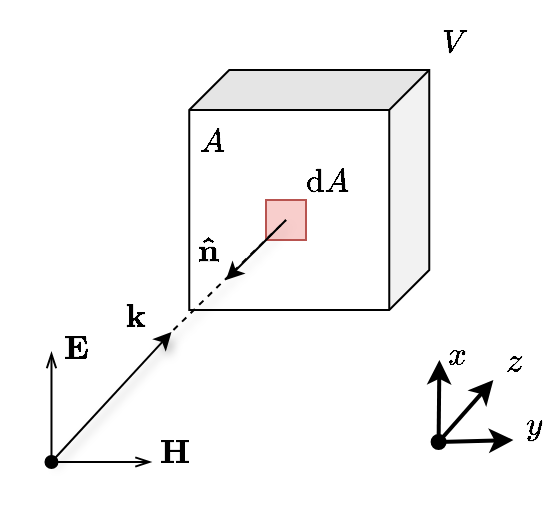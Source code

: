 <mxfile version="18.0.6" type="device"><diagram id="U_iILSM88MHI5gb71mpy" name="Page-1"><mxGraphModel dx="677" dy="419" grid="1" gridSize="10" guides="1" tooltips="1" connect="1" arrows="1" fold="1" page="1" pageScale="1" pageWidth="1654" pageHeight="1169" math="1" shadow="0"><root><mxCell id="0"/><mxCell id="1" parent="0"/><mxCell id="tRK2bk7bulKhNRazo6B6-1" value="" style="shape=cube;whiteSpace=wrap;html=1;boundedLbl=1;backgroundOutline=1;darkOpacity=0.05;darkOpacity2=0.1;rotation=90;" parent="1" vertex="1"><mxGeometry x="201.63" y="125" width="120" height="120" as="geometry"/></mxCell><mxCell id="tRK2bk7bulKhNRazo6B6-2" value="" style="endArrow=openThin;html=1;rounded=0;endFill=0;startArrow=oval;startFill=1;" parent="1" edge="1"><mxGeometry width="50" height="50" relative="1" as="geometry"><mxPoint x="132.74" y="321" as="sourcePoint"/><mxPoint x="132.74" y="266" as="targetPoint"/></mxGeometry></mxCell><mxCell id="tRK2bk7bulKhNRazo6B6-3" value="" style="endArrow=openThin;html=1;rounded=0;endFill=0;" parent="1" edge="1"><mxGeometry width="50" height="50" relative="1" as="geometry"><mxPoint x="132.74" y="321" as="sourcePoint"/><mxPoint x="182.74" y="321" as="targetPoint"/></mxGeometry></mxCell><mxCell id="tRK2bk7bulKhNRazo6B6-4" value="" style="endArrow=classic;html=1;endFill=1;strokeWidth=1;strokeColor=default;targetPerimeterSpacing=0;sourcePerimeterSpacing=7;rounded=0;shadow=1;" parent="1" edge="1"><mxGeometry width="50" height="50" relative="1" as="geometry"><mxPoint x="132.74" y="321" as="sourcePoint"/><mxPoint x="192.74" y="256" as="targetPoint"/></mxGeometry></mxCell><mxCell id="tRK2bk7bulKhNRazo6B6-5" value="" style="endArrow=classic;html=1;rounded=0;endFill=1;startArrow=oval;startFill=1;strokeWidth=2;" parent="1" edge="1"><mxGeometry width="50" height="50" relative="1" as="geometry"><mxPoint x="326.31" y="311" as="sourcePoint"/><mxPoint x="326.7" y="270" as="targetPoint"/></mxGeometry></mxCell><mxCell id="tRK2bk7bulKhNRazo6B6-6" value="" style="endArrow=classic;html=1;rounded=0;endFill=1;strokeWidth=2;" parent="1" edge="1"><mxGeometry width="50" height="50" relative="1" as="geometry"><mxPoint x="326.31" y="311" as="sourcePoint"/><mxPoint x="363.7" y="310" as="targetPoint"/></mxGeometry></mxCell><mxCell id="tRK2bk7bulKhNRazo6B6-7" value="" style="endArrow=classic;html=1;endFill=1;strokeWidth=2;strokeColor=default;targetPerimeterSpacing=0;sourcePerimeterSpacing=7;rounded=0;shadow=0;" parent="1" edge="1"><mxGeometry width="50" height="50" relative="1" as="geometry"><mxPoint x="326.31" y="311" as="sourcePoint"/><mxPoint x="353.7" y="280" as="targetPoint"/></mxGeometry></mxCell><mxCell id="tRK2bk7bulKhNRazo6B6-8" value="&lt;font face=&quot;serif&quot; style=&quot;font-size: 16px;&quot;&gt;$$ x $$&lt;/font&gt;" style="text;html=1;strokeColor=none;fillColor=none;align=center;verticalAlign=middle;whiteSpace=wrap;rounded=0;" parent="1" vertex="1"><mxGeometry x="326.31" y="255" width="20" height="21.65" as="geometry"/></mxCell><mxCell id="tRK2bk7bulKhNRazo6B6-9" value="&lt;font face=&quot;serif&quot; style=&quot;font-size: 16px;&quot;&gt;$$ y $$&lt;/font&gt;" style="text;html=1;strokeColor=none;fillColor=none;align=center;verticalAlign=middle;whiteSpace=wrap;rounded=0;" parent="1" vertex="1"><mxGeometry x="363.7" y="290" width="20" height="21.65" as="geometry"/></mxCell><mxCell id="tRK2bk7bulKhNRazo6B6-10" value="&lt;font face=&quot;serif&quot; style=&quot;font-size: 17px;&quot;&gt;$$ z $$&lt;/font&gt;" style="text;html=1;strokeColor=none;fillColor=none;align=center;verticalAlign=middle;whiteSpace=wrap;rounded=0;" parent="1" vertex="1"><mxGeometry x="353.7" y="255" width="20" height="30" as="geometry"/></mxCell><mxCell id="tRK2bk7bulKhNRazo6B6-11" value="&lt;font face=&quot;serif&quot; style=&quot;font-size: 16px;&quot;&gt;$$ \mathbf{E} $$&lt;/font&gt;" style="text;html=1;strokeColor=none;fillColor=none;align=center;verticalAlign=middle;whiteSpace=wrap;rounded=0;" parent="1" vertex="1"><mxGeometry x="130" y="250" width="30" height="25" as="geometry"/></mxCell><mxCell id="tRK2bk7bulKhNRazo6B6-12" value="&lt;font face=&quot;serif&quot; style=&quot;font-size: 16px;&quot;&gt;$$ \mathbf{H} $$&lt;/font&gt;" style="text;html=1;strokeColor=none;fillColor=none;align=center;verticalAlign=middle;whiteSpace=wrap;rounded=0;" parent="1" vertex="1"><mxGeometry x="189.02" y="301.65" width="10" height="26.65" as="geometry"/></mxCell><mxCell id="tRK2bk7bulKhNRazo6B6-13" value="&lt;font face=&quot;serif&quot; style=&quot;font-size: 16px;&quot;&gt;$$ \mathbf{k} $$&lt;/font&gt;" style="text;html=1;strokeColor=none;fillColor=none;align=center;verticalAlign=middle;whiteSpace=wrap;rounded=0;" parent="1" vertex="1"><mxGeometry x="160" y="230" width="30" height="35" as="geometry"/></mxCell><mxCell id="tRK2bk7bulKhNRazo6B6-14" value="" style="rounded=0;whiteSpace=wrap;html=1;fontSize=16;fillColor=#f8cecc;strokeColor=#b85450;" parent="1" vertex="1"><mxGeometry x="240" y="190" width="20" height="20" as="geometry"/></mxCell><mxCell id="tRK2bk7bulKhNRazo6B6-16" value="" style="endArrow=classic;html=1;rounded=0;endFill=1;strokeColor=#000000;startArrow=none;shadow=0;" parent="1" edge="1"><mxGeometry width="50" height="50" relative="1" as="geometry"><mxPoint x="250.0" y="200" as="sourcePoint"/><mxPoint x="220" y="230" as="targetPoint"/></mxGeometry></mxCell><mxCell id="tRK2bk7bulKhNRazo6B6-17" value="&lt;font face=&quot;serif&quot; style=&quot;font-size: 16px;&quot;&gt;$$ \mathrm{d}A $$&lt;/font&gt;" style="text;html=1;strokeColor=none;fillColor=none;align=center;verticalAlign=middle;whiteSpace=wrap;rounded=0;" parent="1" vertex="1"><mxGeometry x="261.03" y="170" width="20" height="20" as="geometry"/></mxCell><mxCell id="tRK2bk7bulKhNRazo6B6-18" value="&lt;font face=&quot;serif&quot; style=&quot;font-size: 16px;&quot;&gt;$$ A $$&lt;/font&gt;" style="text;html=1;strokeColor=none;fillColor=none;align=center;verticalAlign=middle;whiteSpace=wrap;rounded=0;" parent="1" vertex="1"><mxGeometry x="189.02" y="140" width="48.37" height="40" as="geometry"/></mxCell><mxCell id="tRK2bk7bulKhNRazo6B6-27" value="" style="endArrow=none;html=1;endFill=0;strokeWidth=1;strokeColor=default;sourcePerimeterSpacing=7;rounded=0;shadow=1;dashed=1;" parent="1" edge="1"><mxGeometry width="50" height="50" relative="1" as="geometry"><mxPoint x="193.72" y="255" as="sourcePoint"/><mxPoint x="250.0" y="200" as="targetPoint"/></mxGeometry></mxCell><mxCell id="tRK2bk7bulKhNRazo6B6-28" value="&lt;font face=&quot;serif&quot; style=&quot;font-size: 16px;&quot;&gt;$$ V $$&lt;/font&gt;" style="text;html=1;strokeColor=none;fillColor=none;align=center;verticalAlign=middle;whiteSpace=wrap;rounded=0;" parent="1" vertex="1"><mxGeometry x="310" y="90" width="48.37" height="40" as="geometry"/></mxCell><mxCell id="OtM7H23xxLl5XUuXCH3Z-1" value="&lt;font face=&quot;serif&quot; style=&quot;font-size: 16px;&quot;&gt;$$&lt;br&gt;\mathbf {\hat n} $$&lt;/font&gt;" style="text;html=1;strokeColor=none;fillColor=none;align=center;verticalAlign=middle;whiteSpace=wrap;rounded=0;" vertex="1" parent="1"><mxGeometry x="190" y="200" width="41.63" height="30" as="geometry"/></mxCell></root></mxGraphModel></diagram></mxfile>